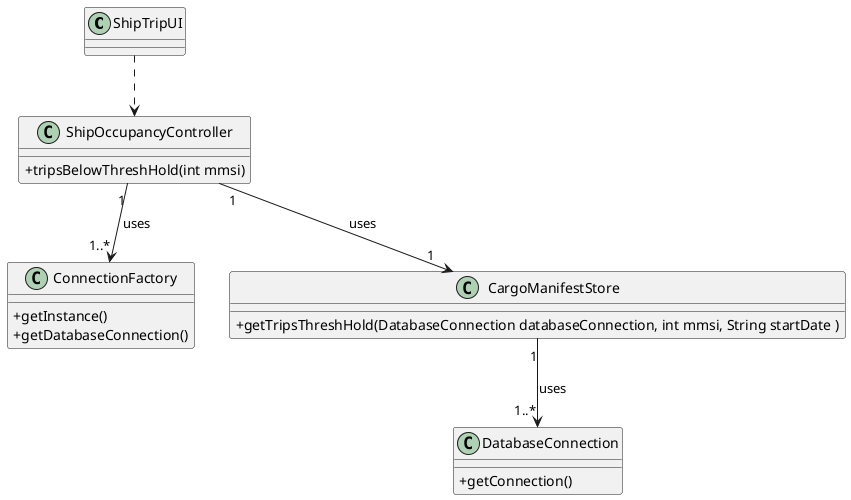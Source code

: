 @startuml
skinparam classAttributeIconSize 0

class ShipTripUI{
}

class ShipOccupancyController {
+ tripsBelowThreshHold(int mmsi)
}

class ConnectionFactory {
+ getInstance()
+ getDatabaseConnection()
}

class CargoManifestStore {
+ getTripsThreshHold(DatabaseConnection databaseConnection, int mmsi, String startDate )
}

class DatabaseConnection {
+ getConnection()
}

ShipOccupancyController <.up. ShipTripUI
ShipOccupancyController "1" --> "1..*" ConnectionFactory : uses
ShipOccupancyController "1" --> "1" CargoManifestStore : uses
CargoManifestStore "1" --> "1..*" DatabaseConnection : uses



@enduml